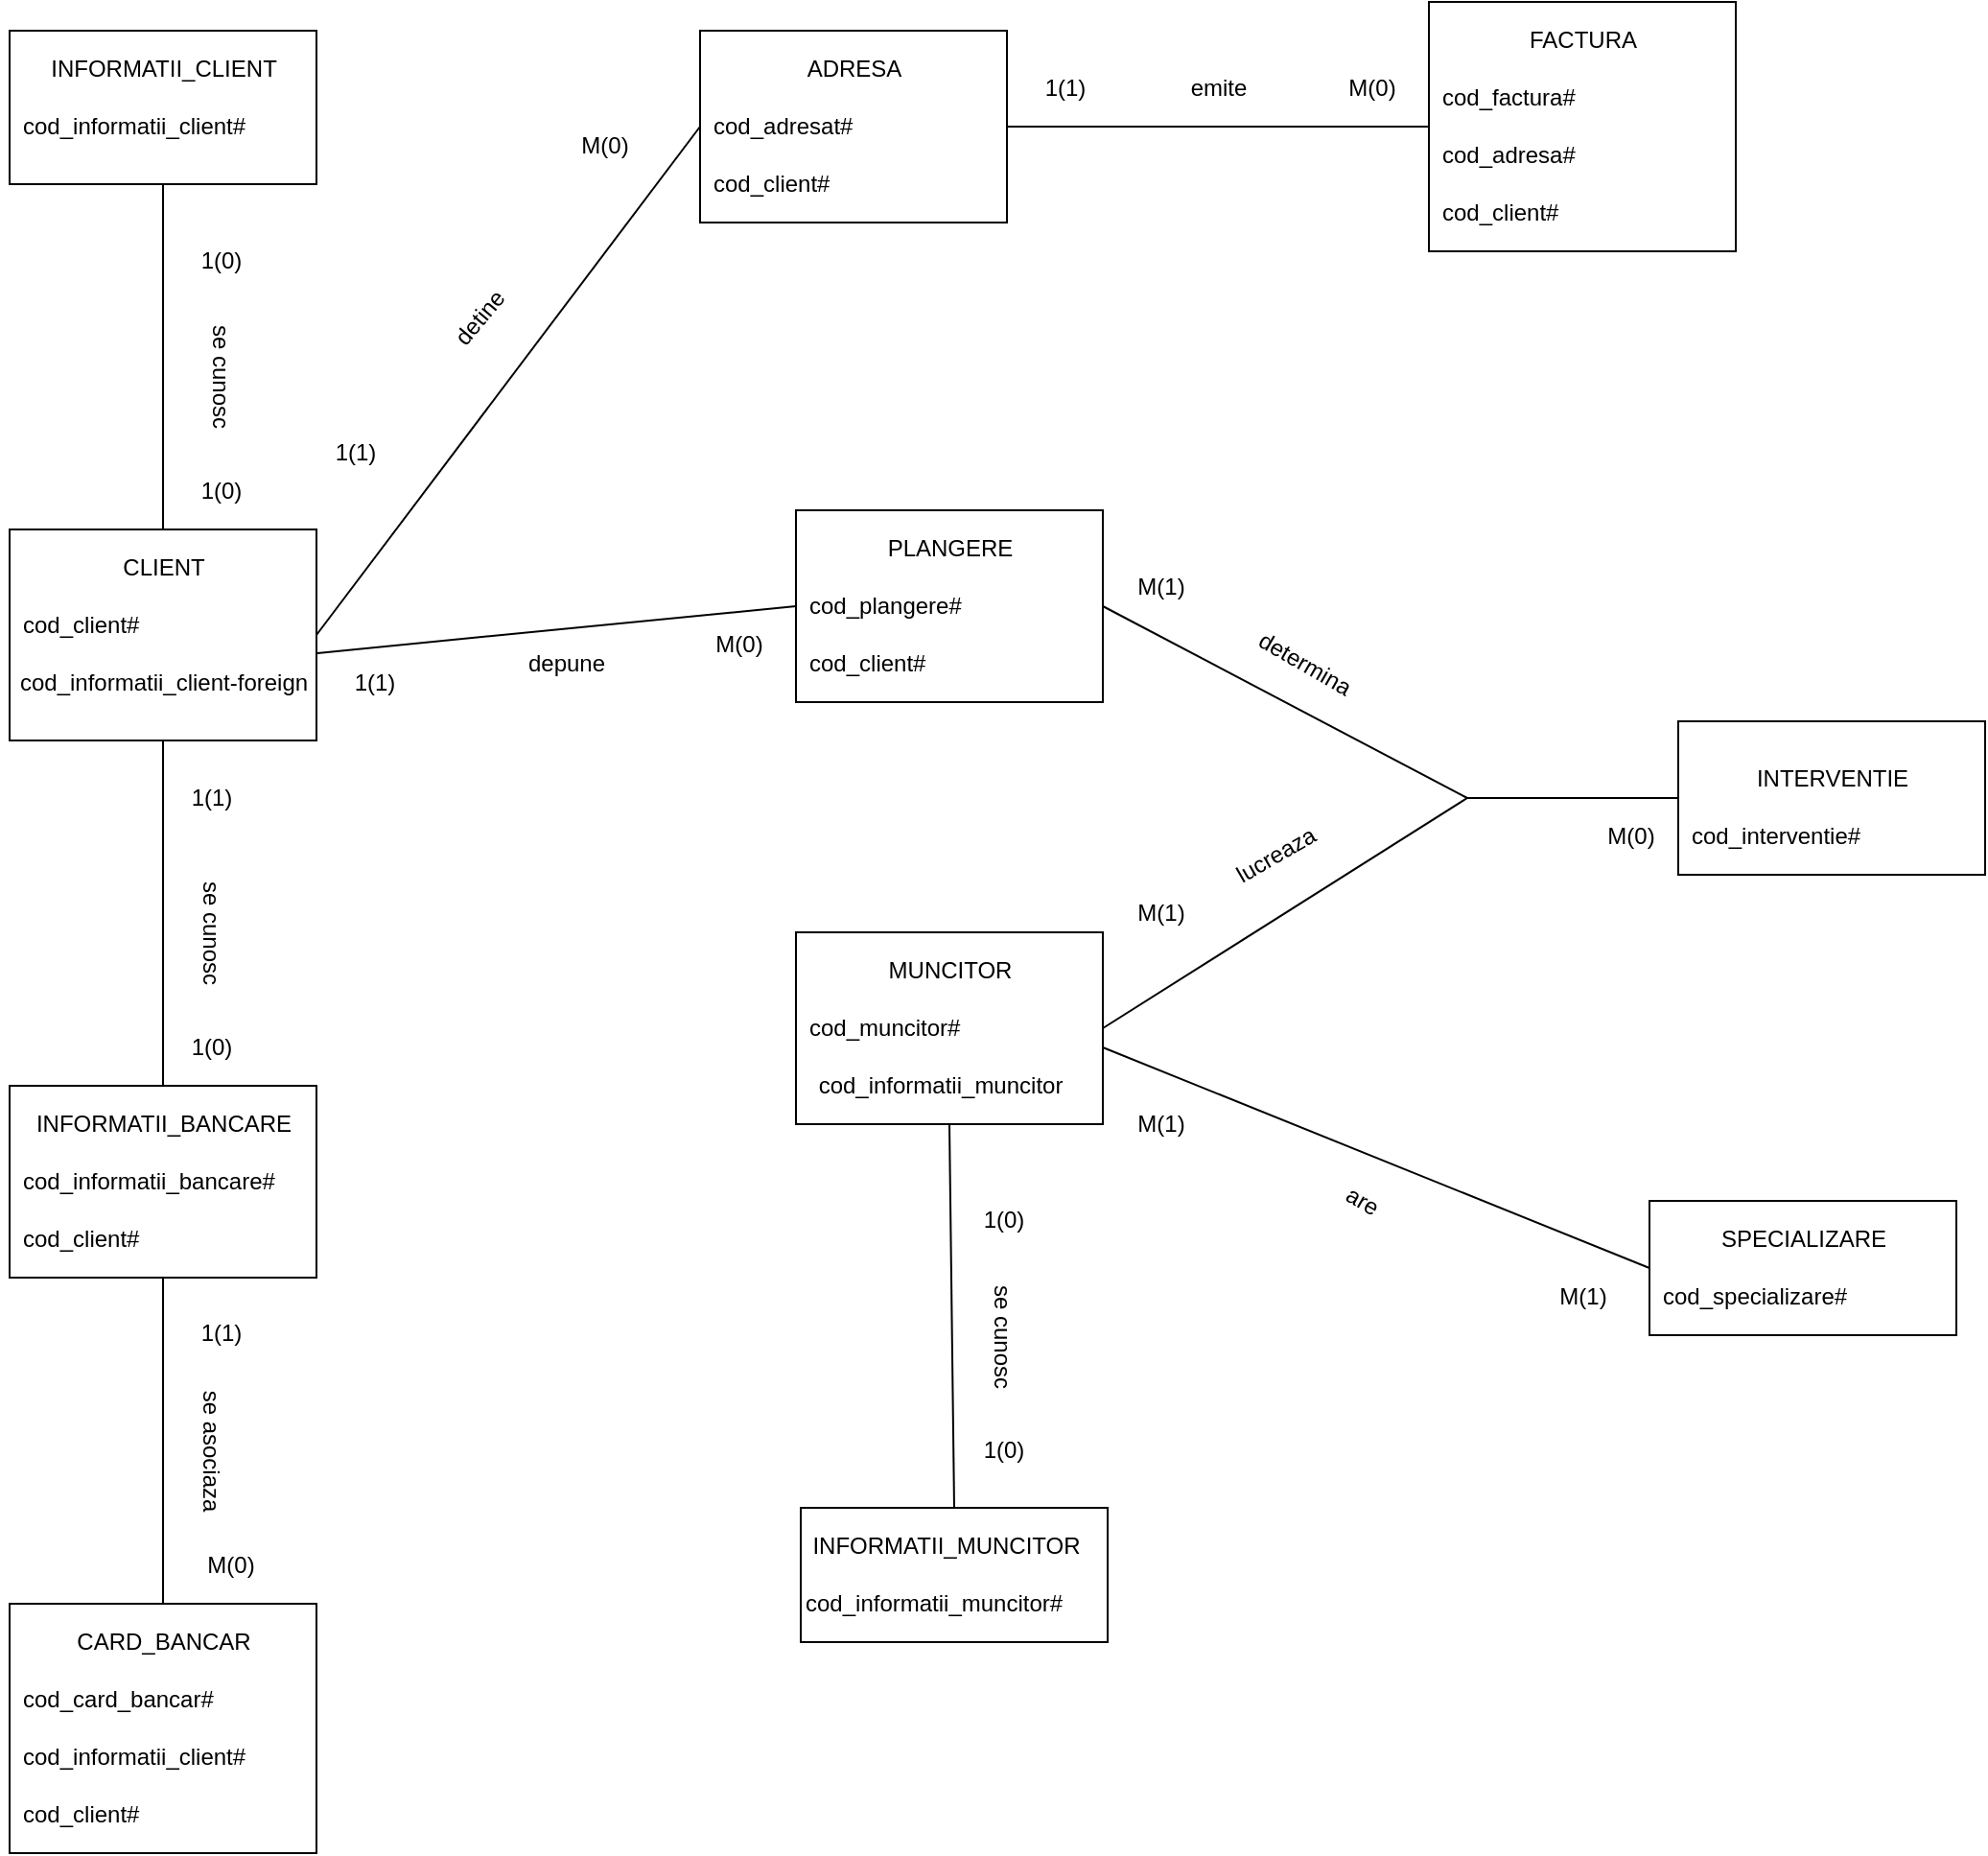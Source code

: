 <mxfile version="18.0.3" type="device"><diagram id="R2lEEEUBdFMjLlhIrx00" name="Page-1"><mxGraphModel dx="1422" dy="794" grid="1" gridSize="10" guides="1" tooltips="1" connect="1" arrows="1" fold="1" page="1" pageScale="1" pageWidth="850" pageHeight="1100" math="0" shadow="0" extFonts="Permanent Marker^https://fonts.googleapis.com/css?family=Permanent+Marker"><root><mxCell id="0"/><mxCell id="1" parent="0"/><mxCell id="WcWnzePYkTj_mOHBXgVc-1" value="" style="rounded=0;whiteSpace=wrap;html=1;fillColor=none;" parent="1" vertex="1"><mxGeometry x="40" y="280" width="160" height="110" as="geometry"/></mxCell><mxCell id="WcWnzePYkTj_mOHBXgVc-2" value="CLIENT&lt;br&gt;" style="text;html=1;resizable=0;autosize=1;align=center;verticalAlign=middle;points=[];fillColor=none;strokeColor=none;rounded=0;" parent="1" vertex="1"><mxGeometry x="90" y="290" width="60" height="20" as="geometry"/></mxCell><mxCell id="WcWnzePYkTj_mOHBXgVc-3" value="cod_client#" style="text;html=1;resizable=0;autosize=1;align=left;verticalAlign=middle;points=[];fillColor=none;strokeColor=none;rounded=0;" parent="1" vertex="1"><mxGeometry x="45" y="320" width="80" height="20" as="geometry"/></mxCell><mxCell id="WcWnzePYkTj_mOHBXgVc-4" value="" style="rounded=0;whiteSpace=wrap;html=1;fillColor=none;" parent="1" vertex="1"><mxGeometry x="40" y="570" width="160" height="100" as="geometry"/></mxCell><mxCell id="WcWnzePYkTj_mOHBXgVc-23" value="INFORMATII_BANCARE&lt;br&gt;" style="text;html=1;resizable=0;autosize=1;align=center;verticalAlign=middle;points=[];fillColor=none;strokeColor=none;rounded=0;" parent="1" vertex="1"><mxGeometry x="45" y="580" width="150" height="20" as="geometry"/></mxCell><mxCell id="WcWnzePYkTj_mOHBXgVc-24" value="cod_informatii_bancare#" style="text;html=1;resizable=0;autosize=1;align=left;verticalAlign=middle;points=[];fillColor=none;strokeColor=none;rounded=0;" parent="1" vertex="1"><mxGeometry x="45" y="610" width="150" height="20" as="geometry"/></mxCell><mxCell id="WcWnzePYkTj_mOHBXgVc-25" value="&lt;div style=&quot;&quot;&gt;&lt;span style=&quot;background-color: initial;&quot;&gt;cod_client#&lt;/span&gt;&lt;/div&gt;" style="text;html=1;resizable=0;autosize=1;align=left;verticalAlign=middle;points=[];fillColor=none;strokeColor=none;rounded=0;" parent="1" vertex="1"><mxGeometry x="45" y="640" width="80" height="20" as="geometry"/></mxCell><mxCell id="WcWnzePYkTj_mOHBXgVc-26" value="se cunosc&lt;br&gt;" style="text;html=1;resizable=0;autosize=1;align=center;verticalAlign=middle;points=[];fillColor=none;strokeColor=none;rounded=0;rotation=90;" parent="1" vertex="1"><mxGeometry x="110" y="480" width="70" height="20" as="geometry"/></mxCell><mxCell id="WcWnzePYkTj_mOHBXgVc-27" value="1(1)" style="text;html=1;resizable=0;autosize=1;align=center;verticalAlign=middle;points=[];fillColor=none;strokeColor=none;rounded=0;rotation=0;" parent="1" vertex="1"><mxGeometry x="125" y="410" width="40" height="20" as="geometry"/></mxCell><mxCell id="WcWnzePYkTj_mOHBXgVc-28" value="1(0)" style="text;html=1;resizable=0;autosize=1;align=center;verticalAlign=middle;points=[];fillColor=none;strokeColor=none;rounded=0;rotation=0;" parent="1" vertex="1"><mxGeometry x="125" y="540" width="40" height="20" as="geometry"/></mxCell><mxCell id="WcWnzePYkTj_mOHBXgVc-29" value="" style="rounded=0;whiteSpace=wrap;html=1;fillColor=none;" parent="1" vertex="1"><mxGeometry x="40" y="840" width="160" height="130" as="geometry"/></mxCell><mxCell id="WcWnzePYkTj_mOHBXgVc-30" value="CARD_BANCAR" style="text;html=1;resizable=0;autosize=1;align=center;verticalAlign=middle;points=[];fillColor=none;strokeColor=none;rounded=0;" parent="1" vertex="1"><mxGeometry x="65" y="850" width="110" height="20" as="geometry"/></mxCell><mxCell id="WcWnzePYkTj_mOHBXgVc-31" value="cod_card_bancar#" style="text;html=1;resizable=0;autosize=1;align=left;verticalAlign=middle;points=[];fillColor=none;strokeColor=none;rounded=0;" parent="1" vertex="1"><mxGeometry x="45" y="880" width="110" height="20" as="geometry"/></mxCell><mxCell id="WcWnzePYkTj_mOHBXgVc-32" value="cod_informatii_client#" style="text;html=1;resizable=0;autosize=1;align=left;verticalAlign=middle;points=[];fillColor=none;strokeColor=none;rounded=0;" parent="1" vertex="1"><mxGeometry x="45" y="910" width="130" height="20" as="geometry"/></mxCell><mxCell id="WcWnzePYkTj_mOHBXgVc-34" value="cod_client#" style="text;html=1;resizable=0;autosize=1;align=left;verticalAlign=middle;points=[];fillColor=none;strokeColor=none;rounded=0;" parent="1" vertex="1"><mxGeometry x="45" y="940" width="80" height="20" as="geometry"/></mxCell><mxCell id="WcWnzePYkTj_mOHBXgVc-35" value="se asociaza&lt;br&gt;" style="text;html=1;resizable=0;autosize=1;align=center;verticalAlign=middle;points=[];fillColor=none;strokeColor=none;rounded=0;rotation=90;" parent="1" vertex="1"><mxGeometry x="105" y="750" width="80" height="20" as="geometry"/></mxCell><mxCell id="WcWnzePYkTj_mOHBXgVc-36" value="1(1)" style="text;html=1;resizable=0;autosize=1;align=center;verticalAlign=middle;points=[];fillColor=none;strokeColor=none;rounded=0;rotation=0;" parent="1" vertex="1"><mxGeometry x="130" y="689" width="40" height="20" as="geometry"/></mxCell><mxCell id="WcWnzePYkTj_mOHBXgVc-37" value="M(0)" style="text;html=1;resizable=0;autosize=1;align=center;verticalAlign=middle;points=[];fillColor=none;strokeColor=none;rounded=0;rotation=0;" parent="1" vertex="1"><mxGeometry x="135" y="810" width="40" height="20" as="geometry"/></mxCell><mxCell id="WcWnzePYkTj_mOHBXgVc-38" value="" style="rounded=0;whiteSpace=wrap;html=1;fillColor=none;" parent="1" vertex="1"><mxGeometry x="40" y="20" width="160" height="80" as="geometry"/></mxCell><mxCell id="WcWnzePYkTj_mOHBXgVc-39" value="INFORMATII_CLIENT" style="text;html=1;resizable=0;autosize=1;align=center;verticalAlign=middle;points=[];fillColor=none;strokeColor=none;rounded=0;" parent="1" vertex="1"><mxGeometry x="55" y="30" width="130" height="20" as="geometry"/></mxCell><mxCell id="WcWnzePYkTj_mOHBXgVc-40" value="cod_informatii_client#" style="text;html=1;resizable=0;autosize=1;align=left;verticalAlign=middle;points=[];fillColor=none;strokeColor=none;rounded=0;" parent="1" vertex="1"><mxGeometry x="45" y="60" width="130" height="20" as="geometry"/></mxCell><mxCell id="WcWnzePYkTj_mOHBXgVc-42" value="" style="endArrow=none;html=1;rounded=0;entryX=0.5;entryY=1;entryDx=0;entryDy=0;" parent="1" source="WcWnzePYkTj_mOHBXgVc-1" target="WcWnzePYkTj_mOHBXgVc-38" edge="1"><mxGeometry width="50" height="50" relative="1" as="geometry"><mxPoint x="350" y="260" as="sourcePoint"/><mxPoint x="210" y="180" as="targetPoint"/></mxGeometry></mxCell><mxCell id="WcWnzePYkTj_mOHBXgVc-43" value="" style="endArrow=none;html=1;rounded=0;entryX=0.5;entryY=1;entryDx=0;entryDy=0;exitX=0.5;exitY=0;exitDx=0;exitDy=0;" parent="1" source="WcWnzePYkTj_mOHBXgVc-29" target="WcWnzePYkTj_mOHBXgVc-4" edge="1"><mxGeometry width="50" height="50" relative="1" as="geometry"><mxPoint x="310" y="700" as="sourcePoint"/><mxPoint x="360" y="650" as="targetPoint"/></mxGeometry></mxCell><mxCell id="WcWnzePYkTj_mOHBXgVc-44" value="" style="endArrow=none;html=1;rounded=0;entryX=0.5;entryY=1;entryDx=0;entryDy=0;exitX=0.5;exitY=0;exitDx=0;exitDy=0;" parent="1" source="WcWnzePYkTj_mOHBXgVc-4" target="WcWnzePYkTj_mOHBXgVc-1" edge="1"><mxGeometry width="50" height="50" relative="1" as="geometry"><mxPoint x="330" y="590" as="sourcePoint"/><mxPoint x="120" y="400" as="targetPoint"/></mxGeometry></mxCell><mxCell id="WcWnzePYkTj_mOHBXgVc-45" value="se cunosc&lt;br&gt;" style="text;html=1;resizable=0;autosize=1;align=center;verticalAlign=middle;points=[];fillColor=none;strokeColor=none;rounded=0;rotation=90;" parent="1" vertex="1"><mxGeometry x="115" y="190" width="70" height="20" as="geometry"/></mxCell><mxCell id="WcWnzePYkTj_mOHBXgVc-46" value="1(0)" style="text;html=1;resizable=0;autosize=1;align=center;verticalAlign=middle;points=[];fillColor=none;strokeColor=none;rounded=0;rotation=0;" parent="1" vertex="1"><mxGeometry x="130" y="130" width="40" height="20" as="geometry"/></mxCell><mxCell id="WcWnzePYkTj_mOHBXgVc-47" value="1(0)" style="text;html=1;resizable=0;autosize=1;align=center;verticalAlign=middle;points=[];fillColor=none;strokeColor=none;rounded=0;rotation=0;" parent="1" vertex="1"><mxGeometry x="130" y="250" width="40" height="20" as="geometry"/></mxCell><mxCell id="WcWnzePYkTj_mOHBXgVc-48" value="" style="rounded=0;whiteSpace=wrap;html=1;fillColor=none;" parent="1" vertex="1"><mxGeometry x="400" y="20" width="160" height="100" as="geometry"/></mxCell><mxCell id="WcWnzePYkTj_mOHBXgVc-49" value="ADRESA" style="text;html=1;resizable=0;autosize=1;align=center;verticalAlign=middle;points=[];fillColor=none;strokeColor=none;rounded=0;" parent="1" vertex="1"><mxGeometry x="450" y="30" width="60" height="20" as="geometry"/></mxCell><mxCell id="WcWnzePYkTj_mOHBXgVc-50" value="cod_adresat#" style="text;html=1;resizable=0;autosize=1;align=left;verticalAlign=middle;points=[];fillColor=none;strokeColor=none;rounded=0;" parent="1" vertex="1"><mxGeometry x="405" y="60" width="90" height="20" as="geometry"/></mxCell><mxCell id="WcWnzePYkTj_mOHBXgVc-51" value="&lt;div style=&quot;&quot;&gt;&lt;span style=&quot;background-color: initial;&quot;&gt;cod_client#&lt;/span&gt;&lt;/div&gt;" style="text;html=1;resizable=0;autosize=1;align=left;verticalAlign=middle;points=[];fillColor=none;strokeColor=none;rounded=0;" parent="1" vertex="1"><mxGeometry x="405" y="90" width="80" height="20" as="geometry"/></mxCell><mxCell id="WcWnzePYkTj_mOHBXgVc-52" value="" style="endArrow=none;html=1;rounded=0;exitX=1;exitY=0.5;exitDx=0;exitDy=0;entryX=0;entryY=0.5;entryDx=0;entryDy=0;" parent="1" source="WcWnzePYkTj_mOHBXgVc-1" target="WcWnzePYkTj_mOHBXgVc-48" edge="1"><mxGeometry width="50" height="50" relative="1" as="geometry"><mxPoint x="540" y="280" as="sourcePoint"/><mxPoint x="590" y="230" as="targetPoint"/></mxGeometry></mxCell><mxCell id="WcWnzePYkTj_mOHBXgVc-53" value="detine&lt;br&gt;" style="text;html=1;resizable=0;autosize=1;align=center;verticalAlign=middle;points=[];fillColor=none;strokeColor=none;rounded=0;rotation=-50;" parent="1" vertex="1"><mxGeometry x="260" y="160" width="50" height="20" as="geometry"/></mxCell><mxCell id="WcWnzePYkTj_mOHBXgVc-54" value="1(1)" style="text;html=1;resizable=0;autosize=1;align=center;verticalAlign=middle;points=[];fillColor=none;strokeColor=none;rounded=0;rotation=0;" parent="1" vertex="1"><mxGeometry x="200" y="230" width="40" height="20" as="geometry"/></mxCell><mxCell id="WcWnzePYkTj_mOHBXgVc-55" value="M(0)" style="text;html=1;resizable=0;autosize=1;align=center;verticalAlign=middle;points=[];fillColor=none;strokeColor=none;rounded=0;rotation=0;" parent="1" vertex="1"><mxGeometry x="330" y="70" width="40" height="20" as="geometry"/></mxCell><mxCell id="WcWnzePYkTj_mOHBXgVc-61" value="" style="rounded=0;whiteSpace=wrap;html=1;fillColor=none;" parent="1" vertex="1"><mxGeometry x="780" y="5" width="160" height="130" as="geometry"/></mxCell><mxCell id="WcWnzePYkTj_mOHBXgVc-62" value="FACTURA" style="text;html=1;resizable=0;autosize=1;align=center;verticalAlign=middle;points=[];fillColor=none;strokeColor=none;rounded=0;" parent="1" vertex="1"><mxGeometry x="825" y="15" width="70" height="20" as="geometry"/></mxCell><mxCell id="WcWnzePYkTj_mOHBXgVc-63" value="cod_factura#" style="text;html=1;resizable=0;autosize=1;align=left;verticalAlign=middle;points=[];fillColor=none;strokeColor=none;rounded=0;" parent="1" vertex="1"><mxGeometry x="785" y="45" width="80" height="20" as="geometry"/></mxCell><mxCell id="WcWnzePYkTj_mOHBXgVc-64" value="cod_adresa#" style="text;html=1;resizable=0;autosize=1;align=left;verticalAlign=middle;points=[];fillColor=none;strokeColor=none;rounded=0;" parent="1" vertex="1"><mxGeometry x="785" y="75" width="80" height="20" as="geometry"/></mxCell><mxCell id="WcWnzePYkTj_mOHBXgVc-65" value="cod_client#" style="text;html=1;resizable=0;autosize=1;align=left;verticalAlign=middle;points=[];fillColor=none;strokeColor=none;rounded=0;" parent="1" vertex="1"><mxGeometry x="785" y="105" width="80" height="20" as="geometry"/></mxCell><mxCell id="WcWnzePYkTj_mOHBXgVc-66" value="" style="endArrow=none;html=1;rounded=0;exitX=1;exitY=0.5;exitDx=0;exitDy=0;entryX=0;entryY=0.5;entryDx=0;entryDy=0;" parent="1" source="WcWnzePYkTj_mOHBXgVc-48" target="WcWnzePYkTj_mOHBXgVc-61" edge="1"><mxGeometry width="50" height="50" relative="1" as="geometry"><mxPoint x="790" y="180" as="sourcePoint"/><mxPoint x="840" y="130" as="targetPoint"/></mxGeometry></mxCell><mxCell id="WcWnzePYkTj_mOHBXgVc-67" value="emite&lt;br&gt;" style="text;html=1;resizable=0;autosize=1;align=center;verticalAlign=middle;points=[];fillColor=none;strokeColor=none;rounded=0;" parent="1" vertex="1"><mxGeometry x="650" y="40" width="40" height="20" as="geometry"/></mxCell><mxCell id="WcWnzePYkTj_mOHBXgVc-68" value="1(1)" style="text;html=1;resizable=0;autosize=1;align=center;verticalAlign=middle;points=[];fillColor=none;strokeColor=none;rounded=0;rotation=0;" parent="1" vertex="1"><mxGeometry x="570" y="40" width="40" height="20" as="geometry"/></mxCell><mxCell id="WcWnzePYkTj_mOHBXgVc-69" value="M(0)" style="text;html=1;resizable=0;autosize=1;align=center;verticalAlign=middle;points=[];fillColor=none;strokeColor=none;rounded=0;rotation=0;" parent="1" vertex="1"><mxGeometry x="730" y="40" width="40" height="20" as="geometry"/></mxCell><mxCell id="WcWnzePYkTj_mOHBXgVc-70" value="" style="rounded=0;whiteSpace=wrap;html=1;fillColor=none;" parent="1" vertex="1"><mxGeometry x="450" y="270" width="160" height="100" as="geometry"/></mxCell><mxCell id="WcWnzePYkTj_mOHBXgVc-71" value="PLANGERE" style="text;html=1;resizable=0;autosize=1;align=center;verticalAlign=middle;points=[];fillColor=none;strokeColor=none;rounded=0;" parent="1" vertex="1"><mxGeometry x="490" y="280" width="80" height="20" as="geometry"/></mxCell><mxCell id="WcWnzePYkTj_mOHBXgVc-72" value="cod_plangere#" style="text;html=1;resizable=0;autosize=1;align=left;verticalAlign=middle;points=[];fillColor=none;strokeColor=none;rounded=0;" parent="1" vertex="1"><mxGeometry x="455" y="310" width="90" height="20" as="geometry"/></mxCell><mxCell id="WcWnzePYkTj_mOHBXgVc-73" value="&lt;div style=&quot;&quot;&gt;&lt;span style=&quot;background-color: initial;&quot;&gt;cod_client#&lt;/span&gt;&lt;/div&gt;" style="text;html=1;resizable=0;autosize=1;align=left;verticalAlign=middle;points=[];fillColor=none;strokeColor=none;rounded=0;" parent="1" vertex="1"><mxGeometry x="455" y="340" width="80" height="20" as="geometry"/></mxCell><mxCell id="WcWnzePYkTj_mOHBXgVc-74" value="" style="endArrow=none;html=1;rounded=0;exitX=1.003;exitY=0.586;exitDx=0;exitDy=0;exitPerimeter=0;entryX=0;entryY=0.5;entryDx=0;entryDy=0;" parent="1" source="WcWnzePYkTj_mOHBXgVc-1" target="WcWnzePYkTj_mOHBXgVc-70" edge="1"><mxGeometry width="50" height="50" relative="1" as="geometry"><mxPoint x="610" y="410" as="sourcePoint"/><mxPoint x="660" y="360" as="targetPoint"/></mxGeometry></mxCell><mxCell id="WcWnzePYkTj_mOHBXgVc-75" value="depune&lt;br&gt;" style="text;html=1;resizable=0;autosize=1;align=center;verticalAlign=middle;points=[];fillColor=none;strokeColor=none;rounded=0;" parent="1" vertex="1"><mxGeometry x="300" y="340" width="60" height="20" as="geometry"/></mxCell><mxCell id="WcWnzePYkTj_mOHBXgVc-76" value="1(1)" style="text;html=1;resizable=0;autosize=1;align=center;verticalAlign=middle;points=[];fillColor=none;strokeColor=none;rounded=0;rotation=0;" parent="1" vertex="1"><mxGeometry x="210" y="350" width="40" height="20" as="geometry"/></mxCell><mxCell id="WcWnzePYkTj_mOHBXgVc-77" value="M(0)" style="text;html=1;resizable=0;autosize=1;align=center;verticalAlign=middle;points=[];fillColor=none;strokeColor=none;rounded=0;rotation=0;" parent="1" vertex="1"><mxGeometry x="400" y="330" width="40" height="20" as="geometry"/></mxCell><mxCell id="WcWnzePYkTj_mOHBXgVc-78" value="" style="rounded=0;whiteSpace=wrap;html=1;fillColor=none;" parent="1" vertex="1"><mxGeometry x="450" y="490" width="160" height="100" as="geometry"/></mxCell><mxCell id="WcWnzePYkTj_mOHBXgVc-79" value="MUNCITOR" style="text;html=1;resizable=0;autosize=1;align=center;verticalAlign=middle;points=[];fillColor=none;strokeColor=none;rounded=0;" parent="1" vertex="1"><mxGeometry x="490" y="500" width="80" height="20" as="geometry"/></mxCell><mxCell id="WcWnzePYkTj_mOHBXgVc-80" value="cod_muncitor#" style="text;html=1;resizable=0;autosize=1;align=left;verticalAlign=middle;points=[];fillColor=none;strokeColor=none;rounded=0;" parent="1" vertex="1"><mxGeometry x="455" y="530" width="90" height="20" as="geometry"/></mxCell><mxCell id="WcWnzePYkTj_mOHBXgVc-81" value="" style="rounded=0;whiteSpace=wrap;html=1;fillColor=none;" parent="1" vertex="1"><mxGeometry x="910" y="380" width="160" height="80" as="geometry"/></mxCell><mxCell id="WcWnzePYkTj_mOHBXgVc-82" value="INTERVENTIE" style="text;html=1;resizable=0;autosize=1;align=center;verticalAlign=middle;points=[];fillColor=none;strokeColor=none;rounded=0;" parent="1" vertex="1"><mxGeometry x="945" y="400" width="90" height="20" as="geometry"/></mxCell><mxCell id="WcWnzePYkTj_mOHBXgVc-83" value="cod_interventie#" style="text;html=1;resizable=0;autosize=1;align=left;verticalAlign=middle;points=[];fillColor=none;strokeColor=none;rounded=0;" parent="1" vertex="1"><mxGeometry x="915" y="430" width="100" height="20" as="geometry"/></mxCell><mxCell id="WcWnzePYkTj_mOHBXgVc-84" value="" style="endArrow=none;html=1;rounded=0;exitX=1;exitY=0.5;exitDx=0;exitDy=0;" parent="1" source="WcWnzePYkTj_mOHBXgVc-70" edge="1"><mxGeometry width="50" height="50" relative="1" as="geometry"><mxPoint x="820" y="440" as="sourcePoint"/><mxPoint x="800" y="420" as="targetPoint"/></mxGeometry></mxCell><mxCell id="WcWnzePYkTj_mOHBXgVc-85" value="" style="endArrow=none;html=1;rounded=0;exitX=1;exitY=0.5;exitDx=0;exitDy=0;" parent="1" source="WcWnzePYkTj_mOHBXgVc-78" edge="1"><mxGeometry width="50" height="50" relative="1" as="geometry"><mxPoint x="820" y="440" as="sourcePoint"/><mxPoint x="800" y="420" as="targetPoint"/></mxGeometry></mxCell><mxCell id="WcWnzePYkTj_mOHBXgVc-86" value="" style="endArrow=none;html=1;rounded=0;entryX=0;entryY=0.5;entryDx=0;entryDy=0;" parent="1" target="WcWnzePYkTj_mOHBXgVc-81" edge="1"><mxGeometry width="50" height="50" relative="1" as="geometry"><mxPoint x="800" y="420" as="sourcePoint"/><mxPoint x="870" y="390" as="targetPoint"/></mxGeometry></mxCell><mxCell id="WcWnzePYkTj_mOHBXgVc-88" value="lucreaza" style="text;html=1;resizable=0;autosize=1;align=center;verticalAlign=middle;points=[];fillColor=none;strokeColor=none;rounded=0;rotation=-30;" parent="1" vertex="1"><mxGeometry x="670" y="440" width="60" height="20" as="geometry"/></mxCell><mxCell id="WcWnzePYkTj_mOHBXgVc-89" value="determina" style="text;html=1;resizable=0;autosize=1;align=center;verticalAlign=middle;points=[];fillColor=none;strokeColor=none;rounded=0;rotation=30;" parent="1" vertex="1"><mxGeometry x="680" y="340" width="70" height="20" as="geometry"/></mxCell><mxCell id="WcWnzePYkTj_mOHBXgVc-90" value="M(1)" style="text;html=1;resizable=0;autosize=1;align=center;verticalAlign=middle;points=[];fillColor=none;strokeColor=none;rounded=0;rotation=0;" parent="1" vertex="1"><mxGeometry x="620" y="300" width="40" height="20" as="geometry"/></mxCell><mxCell id="WcWnzePYkTj_mOHBXgVc-91" value="M(1)" style="text;html=1;resizable=0;autosize=1;align=center;verticalAlign=middle;points=[];fillColor=none;strokeColor=none;rounded=0;rotation=0;" parent="1" vertex="1"><mxGeometry x="620" y="470" width="40" height="20" as="geometry"/></mxCell><mxCell id="WcWnzePYkTj_mOHBXgVc-92" value="M(0)" style="text;html=1;resizable=0;autosize=1;align=center;verticalAlign=middle;points=[];fillColor=none;strokeColor=none;rounded=0;rotation=0;" parent="1" vertex="1"><mxGeometry x="865" y="430" width="40" height="20" as="geometry"/></mxCell><mxCell id="WcWnzePYkTj_mOHBXgVc-94" value="" style="rounded=0;whiteSpace=wrap;html=1;fillColor=none;" parent="1" vertex="1"><mxGeometry x="452.5" y="790" width="160" height="70" as="geometry"/></mxCell><mxCell id="WcWnzePYkTj_mOHBXgVc-95" value="INFORMATII_MUNCITOR" style="text;html=1;resizable=0;autosize=1;align=center;verticalAlign=middle;points=[];fillColor=none;strokeColor=none;rounded=0;" parent="1" vertex="1"><mxGeometry x="447.5" y="800" width="160" height="20" as="geometry"/></mxCell><mxCell id="WcWnzePYkTj_mOHBXgVc-96" value="cod_informatii_muncitor#" style="text;html=1;resizable=0;autosize=1;align=left;verticalAlign=middle;points=[];fillColor=none;strokeColor=none;rounded=0;" parent="1" vertex="1"><mxGeometry x="452.5" y="830" width="150" height="20" as="geometry"/></mxCell><mxCell id="WcWnzePYkTj_mOHBXgVc-98" value="se cunosc&lt;br&gt;" style="text;html=1;resizable=0;autosize=1;align=center;verticalAlign=middle;points=[];fillColor=none;strokeColor=none;rounded=0;rotation=90;" parent="1" vertex="1"><mxGeometry x="522.5" y="690" width="70" height="20" as="geometry"/></mxCell><mxCell id="WcWnzePYkTj_mOHBXgVc-99" value="1(0)" style="text;html=1;resizable=0;autosize=1;align=center;verticalAlign=middle;points=[];fillColor=none;strokeColor=none;rounded=0;rotation=0;" parent="1" vertex="1"><mxGeometry x="537.5" y="630" width="40" height="20" as="geometry"/></mxCell><mxCell id="WcWnzePYkTj_mOHBXgVc-100" value="1(0)" style="text;html=1;resizable=0;autosize=1;align=center;verticalAlign=middle;points=[];fillColor=none;strokeColor=none;rounded=0;rotation=0;" parent="1" vertex="1"><mxGeometry x="537.5" y="750" width="40" height="20" as="geometry"/></mxCell><mxCell id="WcWnzePYkTj_mOHBXgVc-101" value="" style="endArrow=none;html=1;rounded=0;exitX=0.5;exitY=0;exitDx=0;exitDy=0;entryX=0.5;entryY=1;entryDx=0;entryDy=0;" parent="1" source="WcWnzePYkTj_mOHBXgVc-94" target="WcWnzePYkTj_mOHBXgVc-78" edge="1"><mxGeometry width="50" height="50" relative="1" as="geometry"><mxPoint x="570" y="620" as="sourcePoint"/><mxPoint x="620" y="570" as="targetPoint"/></mxGeometry></mxCell><mxCell id="WcWnzePYkTj_mOHBXgVc-102" value="" style="rounded=0;whiteSpace=wrap;html=1;fillColor=none;" parent="1" vertex="1"><mxGeometry x="895" y="630" width="160" height="70" as="geometry"/></mxCell><mxCell id="WcWnzePYkTj_mOHBXgVc-103" value="SPECIALIZARE" style="text;html=1;resizable=0;autosize=1;align=center;verticalAlign=middle;points=[];fillColor=none;strokeColor=none;rounded=0;" parent="1" vertex="1"><mxGeometry x="925" y="640" width="100" height="20" as="geometry"/></mxCell><mxCell id="WcWnzePYkTj_mOHBXgVc-104" value="cod_specializare#" style="text;html=1;resizable=0;autosize=1;align=left;verticalAlign=middle;points=[];fillColor=none;strokeColor=none;rounded=0;" parent="1" vertex="1"><mxGeometry x="900" y="671" width="106" height="18" as="geometry"/></mxCell><mxCell id="WcWnzePYkTj_mOHBXgVc-105" value="" style="endArrow=none;html=1;rounded=0;entryX=0;entryY=0.5;entryDx=0;entryDy=0;" parent="1" target="WcWnzePYkTj_mOHBXgVc-102" edge="1"><mxGeometry width="50" height="50" relative="1" as="geometry"><mxPoint x="610" y="550" as="sourcePoint"/><mxPoint x="900" y="670" as="targetPoint"/></mxGeometry></mxCell><mxCell id="WcWnzePYkTj_mOHBXgVc-106" value="are" style="text;html=1;resizable=0;autosize=1;align=center;verticalAlign=middle;points=[];fillColor=none;strokeColor=none;rounded=0;rotation=30;" parent="1" vertex="1"><mxGeometry x="730" y="620" width="30" height="20" as="geometry"/></mxCell><mxCell id="WcWnzePYkTj_mOHBXgVc-107" value="M(1)" style="text;html=1;resizable=0;autosize=1;align=center;verticalAlign=middle;points=[];fillColor=none;strokeColor=none;rounded=0;rotation=0;" parent="1" vertex="1"><mxGeometry x="620" y="580" width="40" height="20" as="geometry"/></mxCell><mxCell id="WcWnzePYkTj_mOHBXgVc-108" value="M(1)" style="text;html=1;resizable=0;autosize=1;align=center;verticalAlign=middle;points=[];fillColor=none;strokeColor=none;rounded=0;rotation=0;" parent="1" vertex="1"><mxGeometry x="840" y="670" width="40" height="20" as="geometry"/></mxCell><mxCell id="FA2NXz-McauLxHh4J4kV-1" value="cod_informatii_client-foreign" style="text;html=1;resizable=0;autosize=1;align=center;verticalAlign=middle;points=[];fillColor=none;strokeColor=none;rounded=0;" parent="1" vertex="1"><mxGeometry x="35" y="350" width="170" height="20" as="geometry"/></mxCell><mxCell id="FA2NXz-McauLxHh4J4kV-2" value="cod_informatii_muncitor&lt;br&gt;" style="text;html=1;resizable=0;autosize=1;align=center;verticalAlign=middle;points=[];fillColor=none;strokeColor=none;rounded=0;" parent="1" vertex="1"><mxGeometry x="455" y="560" width="140" height="20" as="geometry"/></mxCell></root></mxGraphModel></diagram></mxfile>